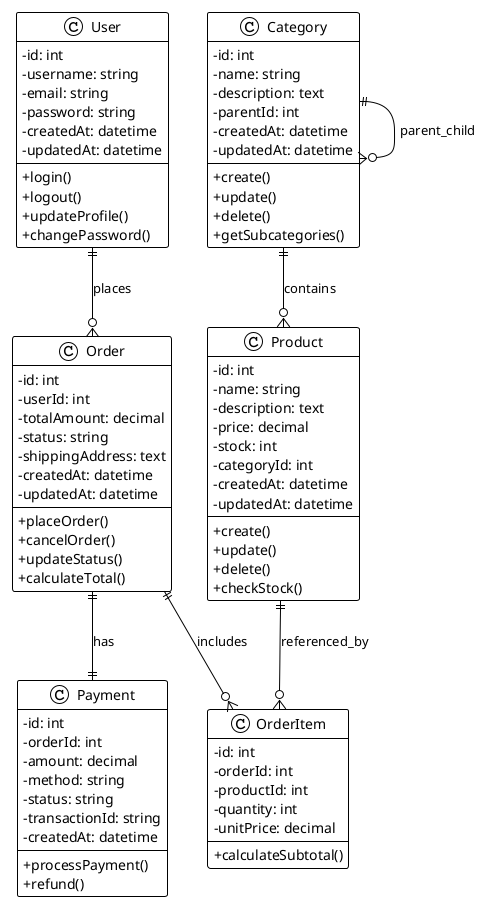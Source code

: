 @startuml
!theme plain
skinparam classAttributeIconSize 0

class User {
  -id: int
  -username: string
  -email: string
  -password: string
  -createdAt: datetime
  -updatedAt: datetime
  +login()
  +logout()
  +updateProfile()
  +changePassword()
}

class Product {
  -id: int
  -name: string
  -description: text
  -price: decimal
  -stock: int
  -categoryId: int
  -createdAt: datetime
  -updatedAt: datetime
  +create()
  +update()
  +delete()
  +checkStock()
}

class Category {
  -id: int
  -name: string
  -description: text
  -parentId: int
  -createdAt: datetime
  -updatedAt: datetime
  +create()
  +update()
  +delete()
  +getSubcategories()
}

class Order {
  -id: int
  -userId: int
  -totalAmount: decimal
  -status: string
  -shippingAddress: text
  -createdAt: datetime
  -updatedAt: datetime
  +placeOrder()
  +cancelOrder()
  +updateStatus()
  +calculateTotal()
}

class OrderItem {
  -id: int
  -orderId: int
  -productId: int
  -quantity: int
  -unitPrice: decimal
  +calculateSubtotal()
}

class Payment {
  -id: int
  -orderId: int
  -amount: decimal
  -method: string
  -status: string
  -transactionId: string
  -createdAt: datetime
  +processPayment()
  +refund()
}

' Relationships
User ||--o{ Order : places
Category ||--o{ Product : contains
Order ||--o{ OrderItem : includes
Product ||--o{ OrderItem : referenced_by
Order ||--|| Payment : has
Category ||--o{ Category : parent_child

@enduml
